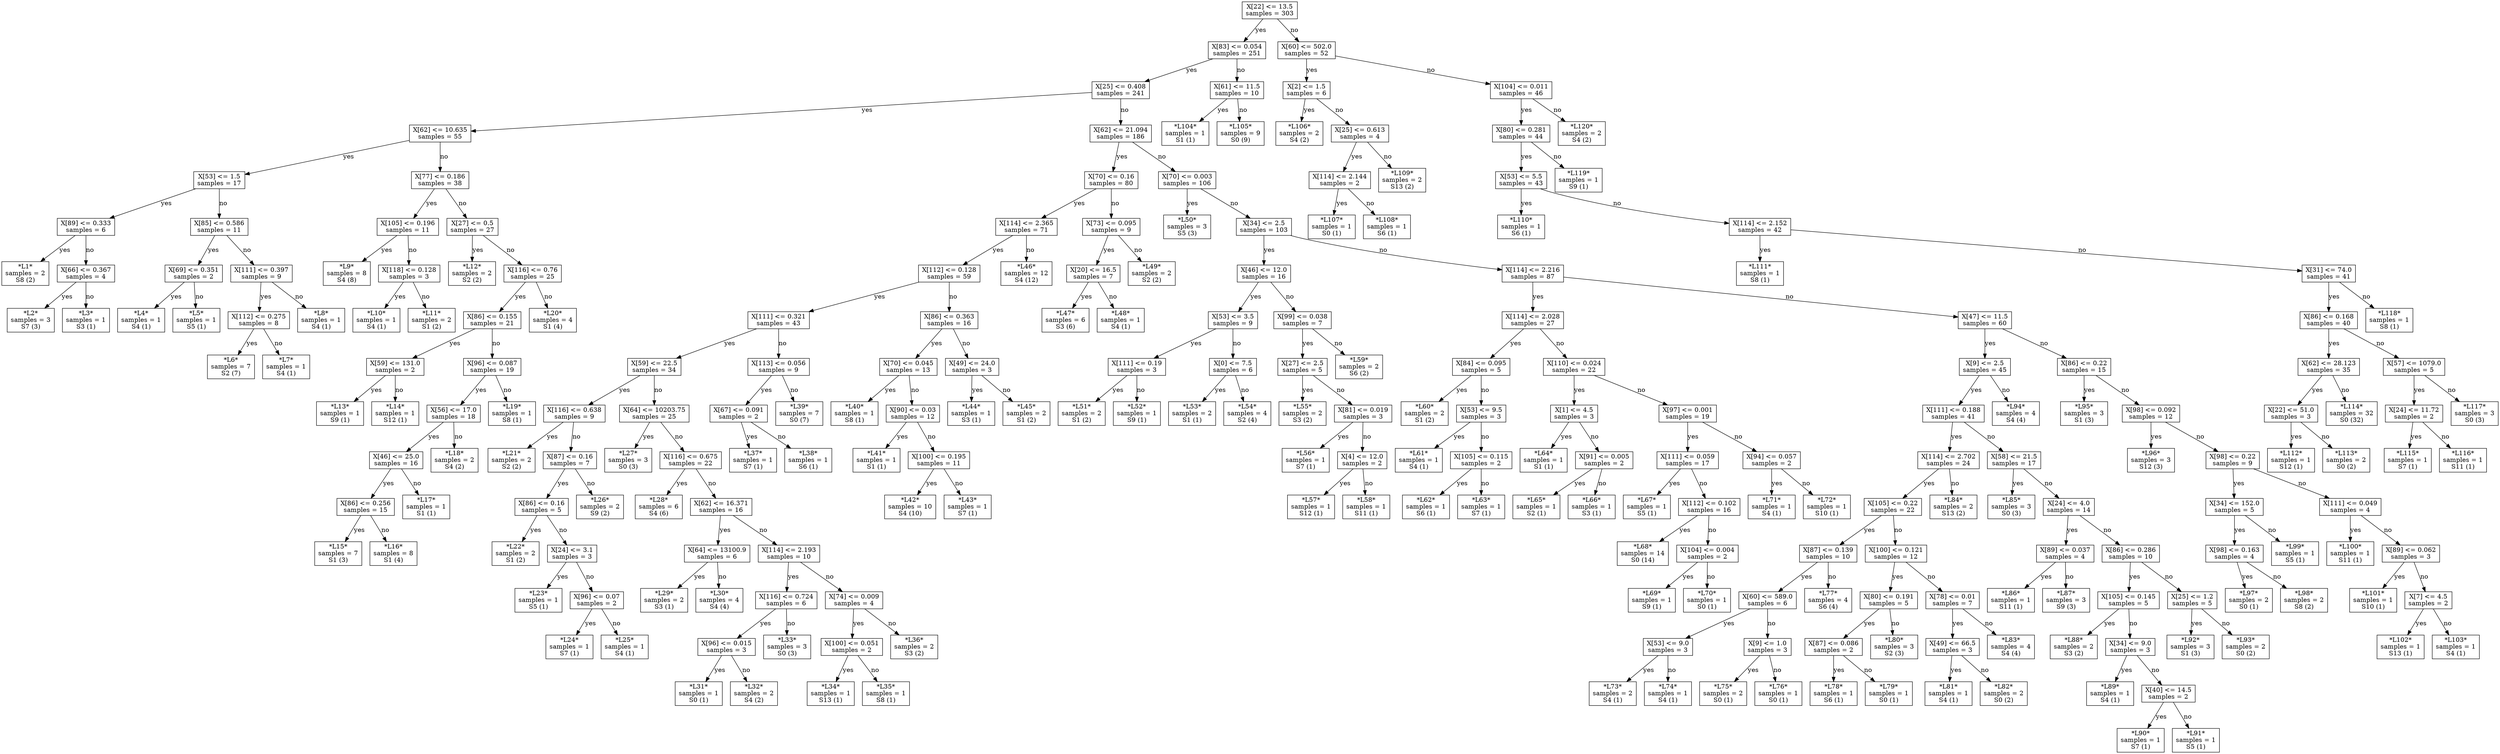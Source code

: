 digraph Tree {
node [shape=box] ;
0 [label="X[22] <= 13.5\nsamples = 303\n"] ;
1 [label="X[83] <= 0.054\nsamples = 251\n"] ;
0 -> 1 [label="yes"];
2 [label="X[25] <= 0.408\nsamples = 241\n"] ;
1 -> 2 [label="yes"];
3 [label="X[62] <= 10.635\nsamples = 55\n"] ;
2 -> 3 [label="yes"];
4 [label="X[53] <= 1.5\nsamples = 17\n"] ;
3 -> 4 [label="yes"];
5 [label="X[89] <= 0.333\nsamples = 6\n"] ;
4 -> 5 [label="yes"];
6 [label="*L1*\nsamples = 2\nS8 (2)\n"] ;
5 -> 6 [label="yes"];
7 [label="X[66] <= 0.367\nsamples = 4\n"] ;
5 -> 7 [label="no"];
8 [label="*L2*\nsamples = 3\nS7 (3)\n"] ;
7 -> 8 [label="yes"];
9 [label="*L3*\nsamples = 1\nS3 (1)\n"] ;
7 -> 9 [label="no"];
10 [label="X[85] <= 0.586\nsamples = 11\n"] ;
4 -> 10 [label="no"];
11 [label="X[69] <= 0.351\nsamples = 2\n"] ;
10 -> 11 [label="yes"];
12 [label="*L4*\nsamples = 1\nS4 (1)\n"] ;
11 -> 12 [label="yes"];
13 [label="*L5*\nsamples = 1\nS5 (1)\n"] ;
11 -> 13 [label="no"];
14 [label="X[111] <= 0.397\nsamples = 9\n"] ;
10 -> 14 [label="no"];
15 [label="X[112] <= 0.275\nsamples = 8\n"] ;
14 -> 15 [label="yes"];
16 [label="*L6*\nsamples = 7\nS2 (7)\n"] ;
15 -> 16 [label="yes"];
17 [label="*L7*\nsamples = 1\nS4 (1)\n"] ;
15 -> 17 [label="no"];
18 [label="*L8*\nsamples = 1\nS4 (1)\n"] ;
14 -> 18 [label="no"];
19 [label="X[77] <= 0.186\nsamples = 38\n"] ;
3 -> 19 [label="no"];
20 [label="X[105] <= 0.196\nsamples = 11\n"] ;
19 -> 20 [label="yes"];
21 [label="*L9*\nsamples = 8\nS4 (8)\n"] ;
20 -> 21 [label="yes"];
22 [label="X[118] <= 0.128\nsamples = 3\n"] ;
20 -> 22 [label="no"];
23 [label="*L10*\nsamples = 1\nS4 (1)\n"] ;
22 -> 23 [label="yes"];
24 [label="*L11*\nsamples = 2\nS1 (2)\n"] ;
22 -> 24 [label="no"];
25 [label="X[27] <= 0.5\nsamples = 27\n"] ;
19 -> 25 [label="no"];
26 [label="*L12*\nsamples = 2\nS2 (2)\n"] ;
25 -> 26 [label="yes"];
27 [label="X[116] <= 0.76\nsamples = 25\n"] ;
25 -> 27 [label="no"];
28 [label="X[86] <= 0.155\nsamples = 21\n"] ;
27 -> 28 [label="yes"];
29 [label="X[59] <= 131.0\nsamples = 2\n"] ;
28 -> 29 [label="yes"];
30 [label="*L13*\nsamples = 1\nS9 (1)\n"] ;
29 -> 30 [label="yes"];
31 [label="*L14*\nsamples = 1\nS12 (1)\n"] ;
29 -> 31 [label="no"];
32 [label="X[96] <= 0.087\nsamples = 19\n"] ;
28 -> 32 [label="no"];
33 [label="X[56] <= 17.0\nsamples = 18\n"] ;
32 -> 33 [label="yes"];
34 [label="X[46] <= 25.0\nsamples = 16\n"] ;
33 -> 34 [label="yes"];
35 [label="X[86] <= 0.256\nsamples = 15\n"] ;
34 -> 35 [label="yes"];
36 [label="*L15*\nsamples = 7\nS1 (3)\n"] ;
35 -> 36 [label="yes"];
37 [label="*L16*\nsamples = 8\nS1 (4)\n"] ;
35 -> 37 [label="no"];
38 [label="*L17*\nsamples = 1\nS1 (1)\n"] ;
34 -> 38 [label="no"];
39 [label="*L18*\nsamples = 2\nS4 (2)\n"] ;
33 -> 39 [label="no"];
40 [label="*L19*\nsamples = 1\nS8 (1)\n"] ;
32 -> 40 [label="no"];
41 [label="*L20*\nsamples = 4\nS1 (4)\n"] ;
27 -> 41 [label="no"];
42 [label="X[62] <= 21.094\nsamples = 186\n"] ;
2 -> 42 [label="no"];
43 [label="X[70] <= 0.16\nsamples = 80\n"] ;
42 -> 43 [label="yes"];
44 [label="X[114] <= 2.365\nsamples = 71\n"] ;
43 -> 44 [label="yes"];
45 [label="X[112] <= 0.128\nsamples = 59\n"] ;
44 -> 45 [label="yes"];
46 [label="X[111] <= 0.321\nsamples = 43\n"] ;
45 -> 46 [label="yes"];
47 [label="X[59] <= 22.5\nsamples = 34\n"] ;
46 -> 47 [label="yes"];
48 [label="X[116] <= 0.638\nsamples = 9\n"] ;
47 -> 48 [label="yes"];
49 [label="*L21*\nsamples = 2\nS2 (2)\n"] ;
48 -> 49 [label="yes"];
50 [label="X[87] <= 0.16\nsamples = 7\n"] ;
48 -> 50 [label="no"];
51 [label="X[86] <= 0.16\nsamples = 5\n"] ;
50 -> 51 [label="yes"];
52 [label="*L22*\nsamples = 2\nS1 (2)\n"] ;
51 -> 52 [label="yes"];
53 [label="X[24] <= 3.1\nsamples = 3\n"] ;
51 -> 53 [label="no"];
54 [label="*L23*\nsamples = 1\nS5 (1)\n"] ;
53 -> 54 [label="yes"];
55 [label="X[96] <= 0.07\nsamples = 2\n"] ;
53 -> 55 [label="no"];
56 [label="*L24*\nsamples = 1\nS7 (1)\n"] ;
55 -> 56 [label="yes"];
57 [label="*L25*\nsamples = 1\nS4 (1)\n"] ;
55 -> 57 [label="no"];
58 [label="*L26*\nsamples = 2\nS9 (2)\n"] ;
50 -> 58 [label="no"];
59 [label="X[64] <= 10203.75\nsamples = 25\n"] ;
47 -> 59 [label="no"];
60 [label="*L27*\nsamples = 3\nS0 (3)\n"] ;
59 -> 60 [label="yes"];
61 [label="X[116] <= 0.675\nsamples = 22\n"] ;
59 -> 61 [label="no"];
62 [label="*L28*\nsamples = 6\nS4 (6)\n"] ;
61 -> 62 [label="yes"];
63 [label="X[62] <= 16.371\nsamples = 16\n"] ;
61 -> 63 [label="no"];
64 [label="X[64] <= 13100.9\nsamples = 6\n"] ;
63 -> 64 [label="yes"];
65 [label="*L29*\nsamples = 2\nS3 (1)\n"] ;
64 -> 65 [label="yes"];
66 [label="*L30*\nsamples = 4\nS4 (4)\n"] ;
64 -> 66 [label="no"];
67 [label="X[114] <= 2.193\nsamples = 10\n"] ;
63 -> 67 [label="no"];
68 [label="X[116] <= 0.724\nsamples = 6\n"] ;
67 -> 68 [label="yes"];
69 [label="X[96] <= 0.015\nsamples = 3\n"] ;
68 -> 69 [label="yes"];
70 [label="*L31*\nsamples = 1\nS0 (1)\n"] ;
69 -> 70 [label="yes"];
71 [label="*L32*\nsamples = 2\nS4 (2)\n"] ;
69 -> 71 [label="no"];
72 [label="*L33*\nsamples = 3\nS0 (3)\n"] ;
68 -> 72 [label="no"];
73 [label="X[74] <= 0.009\nsamples = 4\n"] ;
67 -> 73 [label="no"];
74 [label="X[100] <= 0.051\nsamples = 2\n"] ;
73 -> 74 [label="yes"];
75 [label="*L34*\nsamples = 1\nS13 (1)\n"] ;
74 -> 75 [label="yes"];
76 [label="*L35*\nsamples = 1\nS8 (1)\n"] ;
74 -> 76 [label="no"];
77 [label="*L36*\nsamples = 2\nS3 (2)\n"] ;
73 -> 77 [label="no"];
78 [label="X[113] <= 0.056\nsamples = 9\n"] ;
46 -> 78 [label="no"];
79 [label="X[67] <= 0.091\nsamples = 2\n"] ;
78 -> 79 [label="yes"];
80 [label="*L37*\nsamples = 1\nS7 (1)\n"] ;
79 -> 80 [label="yes"];
81 [label="*L38*\nsamples = 1\nS6 (1)\n"] ;
79 -> 81 [label="no"];
82 [label="*L39*\nsamples = 7\nS0 (7)\n"] ;
78 -> 82 [label="no"];
83 [label="X[86] <= 0.363\nsamples = 16\n"] ;
45 -> 83 [label="no"];
84 [label="X[70] <= 0.045\nsamples = 13\n"] ;
83 -> 84 [label="yes"];
85 [label="*L40*\nsamples = 1\nS8 (1)\n"] ;
84 -> 85 [label="yes"];
86 [label="X[90] <= 0.03\nsamples = 12\n"] ;
84 -> 86 [label="no"];
87 [label="*L41*\nsamples = 1\nS1 (1)\n"] ;
86 -> 87 [label="yes"];
88 [label="X[100] <= 0.195\nsamples = 11\n"] ;
86 -> 88 [label="no"];
89 [label="*L42*\nsamples = 10\nS4 (10)\n"] ;
88 -> 89 [label="yes"];
90 [label="*L43*\nsamples = 1\nS7 (1)\n"] ;
88 -> 90 [label="no"];
91 [label="X[49] <= 24.0\nsamples = 3\n"] ;
83 -> 91 [label="no"];
92 [label="*L44*\nsamples = 1\nS3 (1)\n"] ;
91 -> 92 [label="yes"];
93 [label="*L45*\nsamples = 2\nS1 (2)\n"] ;
91 -> 93 [label="no"];
94 [label="*L46*\nsamples = 12\nS4 (12)\n"] ;
44 -> 94 [label="no"];
95 [label="X[73] <= 0.095\nsamples = 9\n"] ;
43 -> 95 [label="no"];
96 [label="X[20] <= 16.5\nsamples = 7\n"] ;
95 -> 96 [label="yes"];
97 [label="*L47*\nsamples = 6\nS3 (6)\n"] ;
96 -> 97 [label="yes"];
98 [label="*L48*\nsamples = 1\nS4 (1)\n"] ;
96 -> 98 [label="no"];
99 [label="*L49*\nsamples = 2\nS2 (2)\n"] ;
95 -> 99 [label="no"];
100 [label="X[70] <= 0.003\nsamples = 106\n"] ;
42 -> 100 [label="no"];
101 [label="*L50*\nsamples = 3\nS5 (3)\n"] ;
100 -> 101 [label="yes"];
102 [label="X[34] <= 2.5\nsamples = 103\n"] ;
100 -> 102 [label="no"];
103 [label="X[46] <= 12.0\nsamples = 16\n"] ;
102 -> 103 [label="yes"];
104 [label="X[53] <= 3.5\nsamples = 9\n"] ;
103 -> 104 [label="yes"];
105 [label="X[111] <= 0.19\nsamples = 3\n"] ;
104 -> 105 [label="yes"];
106 [label="*L51*\nsamples = 2\nS1 (2)\n"] ;
105 -> 106 [label="yes"];
107 [label="*L52*\nsamples = 1\nS9 (1)\n"] ;
105 -> 107 [label="no"];
108 [label="X[0] <= 7.5\nsamples = 6\n"] ;
104 -> 108 [label="no"];
109 [label="*L53*\nsamples = 2\nS1 (1)\n"] ;
108 -> 109 [label="yes"];
110 [label="*L54*\nsamples = 4\nS2 (4)\n"] ;
108 -> 110 [label="no"];
111 [label="X[99] <= 0.038\nsamples = 7\n"] ;
103 -> 111 [label="no"];
112 [label="X[27] <= 2.5\nsamples = 5\n"] ;
111 -> 112 [label="yes"];
113 [label="*L55*\nsamples = 2\nS3 (2)\n"] ;
112 -> 113 [label="yes"];
114 [label="X[81] <= 0.019\nsamples = 3\n"] ;
112 -> 114 [label="no"];
115 [label="*L56*\nsamples = 1\nS7 (1)\n"] ;
114 -> 115 [label="yes"];
116 [label="X[4] <= 12.0\nsamples = 2\n"] ;
114 -> 116 [label="no"];
117 [label="*L57*\nsamples = 1\nS12 (1)\n"] ;
116 -> 117 [label="yes"];
118 [label="*L58*\nsamples = 1\nS11 (1)\n"] ;
116 -> 118 [label="no"];
119 [label="*L59*\nsamples = 2\nS6 (2)\n"] ;
111 -> 119 [label="no"];
120 [label="X[114] <= 2.216\nsamples = 87\n"] ;
102 -> 120 [label="no"];
121 [label="X[114] <= 2.028\nsamples = 27\n"] ;
120 -> 121 [label="yes"];
122 [label="X[84] <= 0.095\nsamples = 5\n"] ;
121 -> 122 [label="yes"];
123 [label="*L60*\nsamples = 2\nS1 (2)\n"] ;
122 -> 123 [label="yes"];
124 [label="X[53] <= 9.5\nsamples = 3\n"] ;
122 -> 124 [label="no"];
125 [label="*L61*\nsamples = 1\nS4 (1)\n"] ;
124 -> 125 [label="yes"];
126 [label="X[105] <= 0.115\nsamples = 2\n"] ;
124 -> 126 [label="no"];
127 [label="*L62*\nsamples = 1\nS6 (1)\n"] ;
126 -> 127 [label="yes"];
128 [label="*L63*\nsamples = 1\nS7 (1)\n"] ;
126 -> 128 [label="no"];
129 [label="X[110] <= 0.024\nsamples = 22\n"] ;
121 -> 129 [label="no"];
130 [label="X[1] <= 4.5\nsamples = 3\n"] ;
129 -> 130 [label="yes"];
131 [label="*L64*\nsamples = 1\nS1 (1)\n"] ;
130 -> 131 [label="yes"];
132 [label="X[91] <= 0.005\nsamples = 2\n"] ;
130 -> 132 [label="no"];
133 [label="*L65*\nsamples = 1\nS2 (1)\n"] ;
132 -> 133 [label="yes"];
134 [label="*L66*\nsamples = 1\nS3 (1)\n"] ;
132 -> 134 [label="no"];
135 [label="X[97] <= 0.001\nsamples = 19\n"] ;
129 -> 135 [label="no"];
136 [label="X[111] <= 0.059\nsamples = 17\n"] ;
135 -> 136 [label="yes"];
137 [label="*L67*\nsamples = 1\nS5 (1)\n"] ;
136 -> 137 [label="yes"];
138 [label="X[112] <= 0.102\nsamples = 16\n"] ;
136 -> 138 [label="no"];
139 [label="*L68*\nsamples = 14\nS0 (14)\n"] ;
138 -> 139 [label="yes"];
140 [label="X[104] <= 0.004\nsamples = 2\n"] ;
138 -> 140 [label="no"];
141 [label="*L69*\nsamples = 1\nS9 (1)\n"] ;
140 -> 141 [label="yes"];
142 [label="*L70*\nsamples = 1\nS0 (1)\n"] ;
140 -> 142 [label="no"];
143 [label="X[94] <= 0.057\nsamples = 2\n"] ;
135 -> 143 [label="no"];
144 [label="*L71*\nsamples = 1\nS4 (1)\n"] ;
143 -> 144 [label="yes"];
145 [label="*L72*\nsamples = 1\nS10 (1)\n"] ;
143 -> 145 [label="no"];
146 [label="X[47] <= 11.5\nsamples = 60\n"] ;
120 -> 146 [label="no"];
147 [label="X[9] <= 2.5\nsamples = 45\n"] ;
146 -> 147 [label="yes"];
148 [label="X[111] <= 0.188\nsamples = 41\n"] ;
147 -> 148 [label="yes"];
149 [label="X[114] <= 2.702\nsamples = 24\n"] ;
148 -> 149 [label="yes"];
150 [label="X[105] <= 0.22\nsamples = 22\n"] ;
149 -> 150 [label="yes"];
151 [label="X[87] <= 0.139\nsamples = 10\n"] ;
150 -> 151 [label="yes"];
152 [label="X[60] <= 589.0\nsamples = 6\n"] ;
151 -> 152 [label="yes"];
153 [label="X[53] <= 9.0\nsamples = 3\n"] ;
152 -> 153 [label="yes"];
154 [label="*L73*\nsamples = 2\nS4 (1)\n"] ;
153 -> 154 [label="yes"];
155 [label="*L74*\nsamples = 1\nS4 (1)\n"] ;
153 -> 155 [label="no"];
156 [label="X[9] <= 1.0\nsamples = 3\n"] ;
152 -> 156 [label="no"];
157 [label="*L75*\nsamples = 2\nS0 (1)\n"] ;
156 -> 157 [label="yes"];
158 [label="*L76*\nsamples = 1\nS0 (1)\n"] ;
156 -> 158 [label="no"];
159 [label="*L77*\nsamples = 4\nS6 (4)\n"] ;
151 -> 159 [label="no"];
160 [label="X[100] <= 0.121\nsamples = 12\n"] ;
150 -> 160 [label="no"];
161 [label="X[80] <= 0.191\nsamples = 5\n"] ;
160 -> 161 [label="yes"];
162 [label="X[87] <= 0.086\nsamples = 2\n"] ;
161 -> 162 [label="yes"];
163 [label="*L78*\nsamples = 1\nS6 (1)\n"] ;
162 -> 163 [label="yes"];
164 [label="*L79*\nsamples = 1\nS0 (1)\n"] ;
162 -> 164 [label="no"];
165 [label="*L80*\nsamples = 3\nS2 (3)\n"] ;
161 -> 165 [label="no"];
166 [label="X[78] <= 0.01\nsamples = 7\n"] ;
160 -> 166 [label="no"];
167 [label="X[49] <= 66.5\nsamples = 3\n"] ;
166 -> 167 [label="yes"];
168 [label="*L81*\nsamples = 1\nS4 (1)\n"] ;
167 -> 168 [label="yes"];
169 [label="*L82*\nsamples = 2\nS0 (2)\n"] ;
167 -> 169 [label="no"];
170 [label="*L83*\nsamples = 4\nS4 (4)\n"] ;
166 -> 170 [label="no"];
171 [label="*L84*\nsamples = 2\nS13 (2)\n"] ;
149 -> 171 [label="no"];
172 [label="X[58] <= 21.5\nsamples = 17\n"] ;
148 -> 172 [label="no"];
173 [label="*L85*\nsamples = 3\nS0 (3)\n"] ;
172 -> 173 [label="yes"];
174 [label="X[24] <= 4.0\nsamples = 14\n"] ;
172 -> 174 [label="no"];
175 [label="X[89] <= 0.037\nsamples = 4\n"] ;
174 -> 175 [label="yes"];
176 [label="*L86*\nsamples = 1\nS11 (1)\n"] ;
175 -> 176 [label="yes"];
177 [label="*L87*\nsamples = 3\nS9 (3)\n"] ;
175 -> 177 [label="no"];
178 [label="X[86] <= 0.286\nsamples = 10\n"] ;
174 -> 178 [label="no"];
179 [label="X[105] <= 0.145\nsamples = 5\n"] ;
178 -> 179 [label="yes"];
180 [label="*L88*\nsamples = 2\nS3 (2)\n"] ;
179 -> 180 [label="yes"];
181 [label="X[34] <= 9.0\nsamples = 3\n"] ;
179 -> 181 [label="no"];
182 [label="*L89*\nsamples = 1\nS4 (1)\n"] ;
181 -> 182 [label="yes"];
183 [label="X[40] <= 14.5\nsamples = 2\n"] ;
181 -> 183 [label="no"];
184 [label="*L90*\nsamples = 1\nS7 (1)\n"] ;
183 -> 184 [label="yes"];
185 [label="*L91*\nsamples = 1\nS5 (1)\n"] ;
183 -> 185 [label="no"];
186 [label="X[25] <= 1.2\nsamples = 5\n"] ;
178 -> 186 [label="no"];
187 [label="*L92*\nsamples = 3\nS1 (3)\n"] ;
186 -> 187 [label="yes"];
188 [label="*L93*\nsamples = 2\nS0 (2)\n"] ;
186 -> 188 [label="no"];
189 [label="*L94*\nsamples = 4\nS4 (4)\n"] ;
147 -> 189 [label="no"];
190 [label="X[86] <= 0.22\nsamples = 15\n"] ;
146 -> 190 [label="no"];
191 [label="*L95*\nsamples = 3\nS1 (3)\n"] ;
190 -> 191 [label="yes"];
192 [label="X[98] <= 0.092\nsamples = 12\n"] ;
190 -> 192 [label="no"];
193 [label="*L96*\nsamples = 3\nS12 (3)\n"] ;
192 -> 193 [label="yes"];
194 [label="X[98] <= 0.22\nsamples = 9\n"] ;
192 -> 194 [label="no"];
195 [label="X[34] <= 152.0\nsamples = 5\n"] ;
194 -> 195 [label="yes"];
196 [label="X[98] <= 0.163\nsamples = 4\n"] ;
195 -> 196 [label="yes"];
197 [label="*L97*\nsamples = 2\nS0 (1)\n"] ;
196 -> 197 [label="yes"];
198 [label="*L98*\nsamples = 2\nS8 (2)\n"] ;
196 -> 198 [label="no"];
199 [label="*L99*\nsamples = 1\nS5 (1)\n"] ;
195 -> 199 [label="no"];
200 [label="X[111] <= 0.049\nsamples = 4\n"] ;
194 -> 200 [label="no"];
201 [label="*L100*\nsamples = 1\nS11 (1)\n"] ;
200 -> 201 [label="yes"];
202 [label="X[89] <= 0.062\nsamples = 3\n"] ;
200 -> 202 [label="no"];
203 [label="*L101*\nsamples = 1\nS10 (1)\n"] ;
202 -> 203 [label="yes"];
204 [label="X[7] <= 4.5\nsamples = 2\n"] ;
202 -> 204 [label="no"];
205 [label="*L102*\nsamples = 1\nS13 (1)\n"] ;
204 -> 205 [label="yes"];
206 [label="*L103*\nsamples = 1\nS4 (1)\n"] ;
204 -> 206 [label="no"];
207 [label="X[61] <= 11.5\nsamples = 10\n"] ;
1 -> 207 [label="no"];
208 [label="*L104*\nsamples = 1\nS1 (1)\n"] ;
207 -> 208 [label="yes"];
209 [label="*L105*\nsamples = 9\nS0 (9)\n"] ;
207 -> 209 [label="no"];
210 [label="X[60] <= 502.0\nsamples = 52\n"] ;
0 -> 210 [label="no"];
211 [label="X[2] <= 1.5\nsamples = 6\n"] ;
210 -> 211 [label="yes"];
212 [label="*L106*\nsamples = 2\nS4 (2)\n"] ;
211 -> 212 [label="yes"];
213 [label="X[25] <= 0.613\nsamples = 4\n"] ;
211 -> 213 [label="no"];
214 [label="X[114] <= 2.144\nsamples = 2\n"] ;
213 -> 214 [label="yes"];
215 [label="*L107*\nsamples = 1\nS0 (1)\n"] ;
214 -> 215 [label="yes"];
216 [label="*L108*\nsamples = 1\nS6 (1)\n"] ;
214 -> 216 [label="no"];
217 [label="*L109*\nsamples = 2\nS13 (2)\n"] ;
213 -> 217 [label="no"];
218 [label="X[104] <= 0.011\nsamples = 46\n"] ;
210 -> 218 [label="no"];
219 [label="X[80] <= 0.281\nsamples = 44\n"] ;
218 -> 219 [label="yes"];
220 [label="X[53] <= 5.5\nsamples = 43\n"] ;
219 -> 220 [label="yes"];
221 [label="*L110*\nsamples = 1\nS6 (1)\n"] ;
220 -> 221 [label="yes"];
222 [label="X[114] <= 2.152\nsamples = 42\n"] ;
220 -> 222 [label="no"];
223 [label="*L111*\nsamples = 1\nS8 (1)\n"] ;
222 -> 223 [label="yes"];
224 [label="X[31] <= 74.0\nsamples = 41\n"] ;
222 -> 224 [label="no"];
225 [label="X[86] <= 0.168\nsamples = 40\n"] ;
224 -> 225 [label="yes"];
226 [label="X[62] <= 28.123\nsamples = 35\n"] ;
225 -> 226 [label="yes"];
227 [label="X[22] <= 51.0\nsamples = 3\n"] ;
226 -> 227 [label="yes"];
228 [label="*L112*\nsamples = 1\nS12 (1)\n"] ;
227 -> 228 [label="yes"];
229 [label="*L113*\nsamples = 2\nS0 (2)\n"] ;
227 -> 229 [label="no"];
230 [label="*L114*\nsamples = 32\nS0 (32)\n"] ;
226 -> 230 [label="no"];
231 [label="X[57] <= 1079.0\nsamples = 5\n"] ;
225 -> 231 [label="no"];
232 [label="X[24] <= 11.72\nsamples = 2\n"] ;
231 -> 232 [label="yes"];
233 [label="*L115*\nsamples = 1\nS7 (1)\n"] ;
232 -> 233 [label="yes"];
234 [label="*L116*\nsamples = 1\nS11 (1)\n"] ;
232 -> 234 [label="no"];
235 [label="*L117*\nsamples = 3\nS0 (3)\n"] ;
231 -> 235 [label="no"];
236 [label="*L118*\nsamples = 1\nS8 (1)\n"] ;
224 -> 236 [label="no"];
237 [label="*L119*\nsamples = 1\nS9 (1)\n"] ;
219 -> 237 [label="no"];
238 [label="*L120*\nsamples = 2\nS4 (2)\n"] ;
218 -> 238 [label="no"];
}
